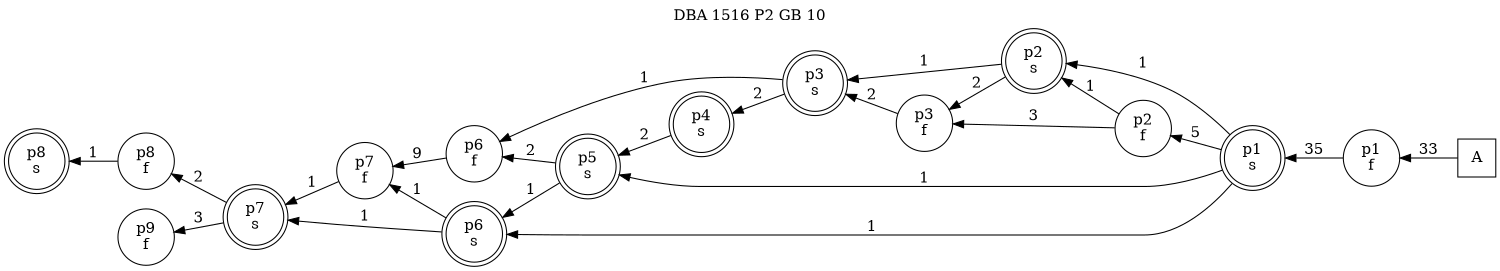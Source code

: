 digraph DBA_1516_P2_GB_10_GOOD {
labelloc="tl"
label= " DBA 1516 P2 GB 10 "
rankdir="RL";
graph [ size=" 10 , 10 !"]

"A" [shape="square" label="A"]
"p1_f" [shape="circle" label="p1
f"]
"p1_s" [shape="doublecircle" label="p1
s"]
"p2_f" [shape="circle" label="p2
f"]
"p2_s" [shape="doublecircle" label="p2
s"]
"p3_f" [shape="circle" label="p3
f"]
"p3_s" [shape="doublecircle" label="p3
s"]
"p4_s" [shape="doublecircle" label="p4
s"]
"p5_s" [shape="doublecircle" label="p5
s"]
"p6_f" [shape="circle" label="p6
f"]
"p7_f" [shape="circle" label="p7
f"]
"p6_s" [shape="doublecircle" label="p6
s"]
"p7_s" [shape="doublecircle" label="p7
s"]
"p8_f" [shape="circle" label="p8
f"]
"p8_s" [shape="doublecircle" label="p8
s"]
"p9_f" [shape="circle" label="p9
f"]
"A" -> "p1_f" [ label=33]
"p1_f" -> "p1_s" [ label=35]
"p1_s" -> "p2_f" [ label=5]
"p1_s" -> "p2_s" [ label=1]
"p1_s" -> "p5_s" [ label=1]
"p1_s" -> "p6_s" [ label=1]
"p2_f" -> "p2_s" [ label=1]
"p2_f" -> "p3_f" [ label=3]
"p2_s" -> "p3_f" [ label=2]
"p2_s" -> "p3_s" [ label=1]
"p3_f" -> "p3_s" [ label=2]
"p3_s" -> "p4_s" [ label=2]
"p3_s" -> "p6_f" [ label=1]
"p4_s" -> "p5_s" [ label=2]
"p5_s" -> "p6_f" [ label=2]
"p5_s" -> "p6_s" [ label=1]
"p6_f" -> "p7_f" [ label=9]
"p7_f" -> "p7_s" [ label=1]
"p6_s" -> "p7_f" [ label=1]
"p6_s" -> "p7_s" [ label=1]
"p7_s" -> "p8_f" [ label=2]
"p7_s" -> "p9_f" [ label=3]
"p8_f" -> "p8_s" [ label=1]
}
